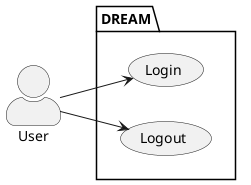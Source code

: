 @startuml
skinparam style strictuml
skinparam monochrome true
skinparam actorstyle  awesome

:User:

package "DREAM" {

left to right direction

together {
    (Login)
    (Logout)
}

:User:-->(Login)
:User:-->(Logout)

}



@enduml
